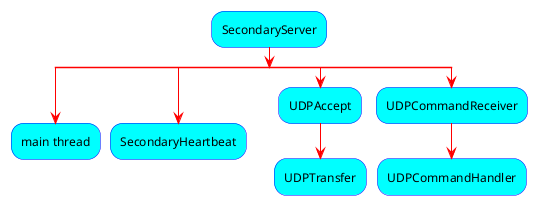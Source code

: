 @startuml secondary_server_timeline
skinparam DefaultTextAlignment CENTER
skinparam ActivityBackgroundColor #00ffff
skinparam ArrowColor #ff0000
skinparam ActivityBorderColor #0000ff
:SecondaryServer;
split
:main thread;
detach
split again
:SecondaryHeartbeat;
detach
split again
:UDPAccept;
:UDPTransfer;
detach
split again
:UDPCommandReceiver;
:UDPCommandHandler;
detach

@enduml